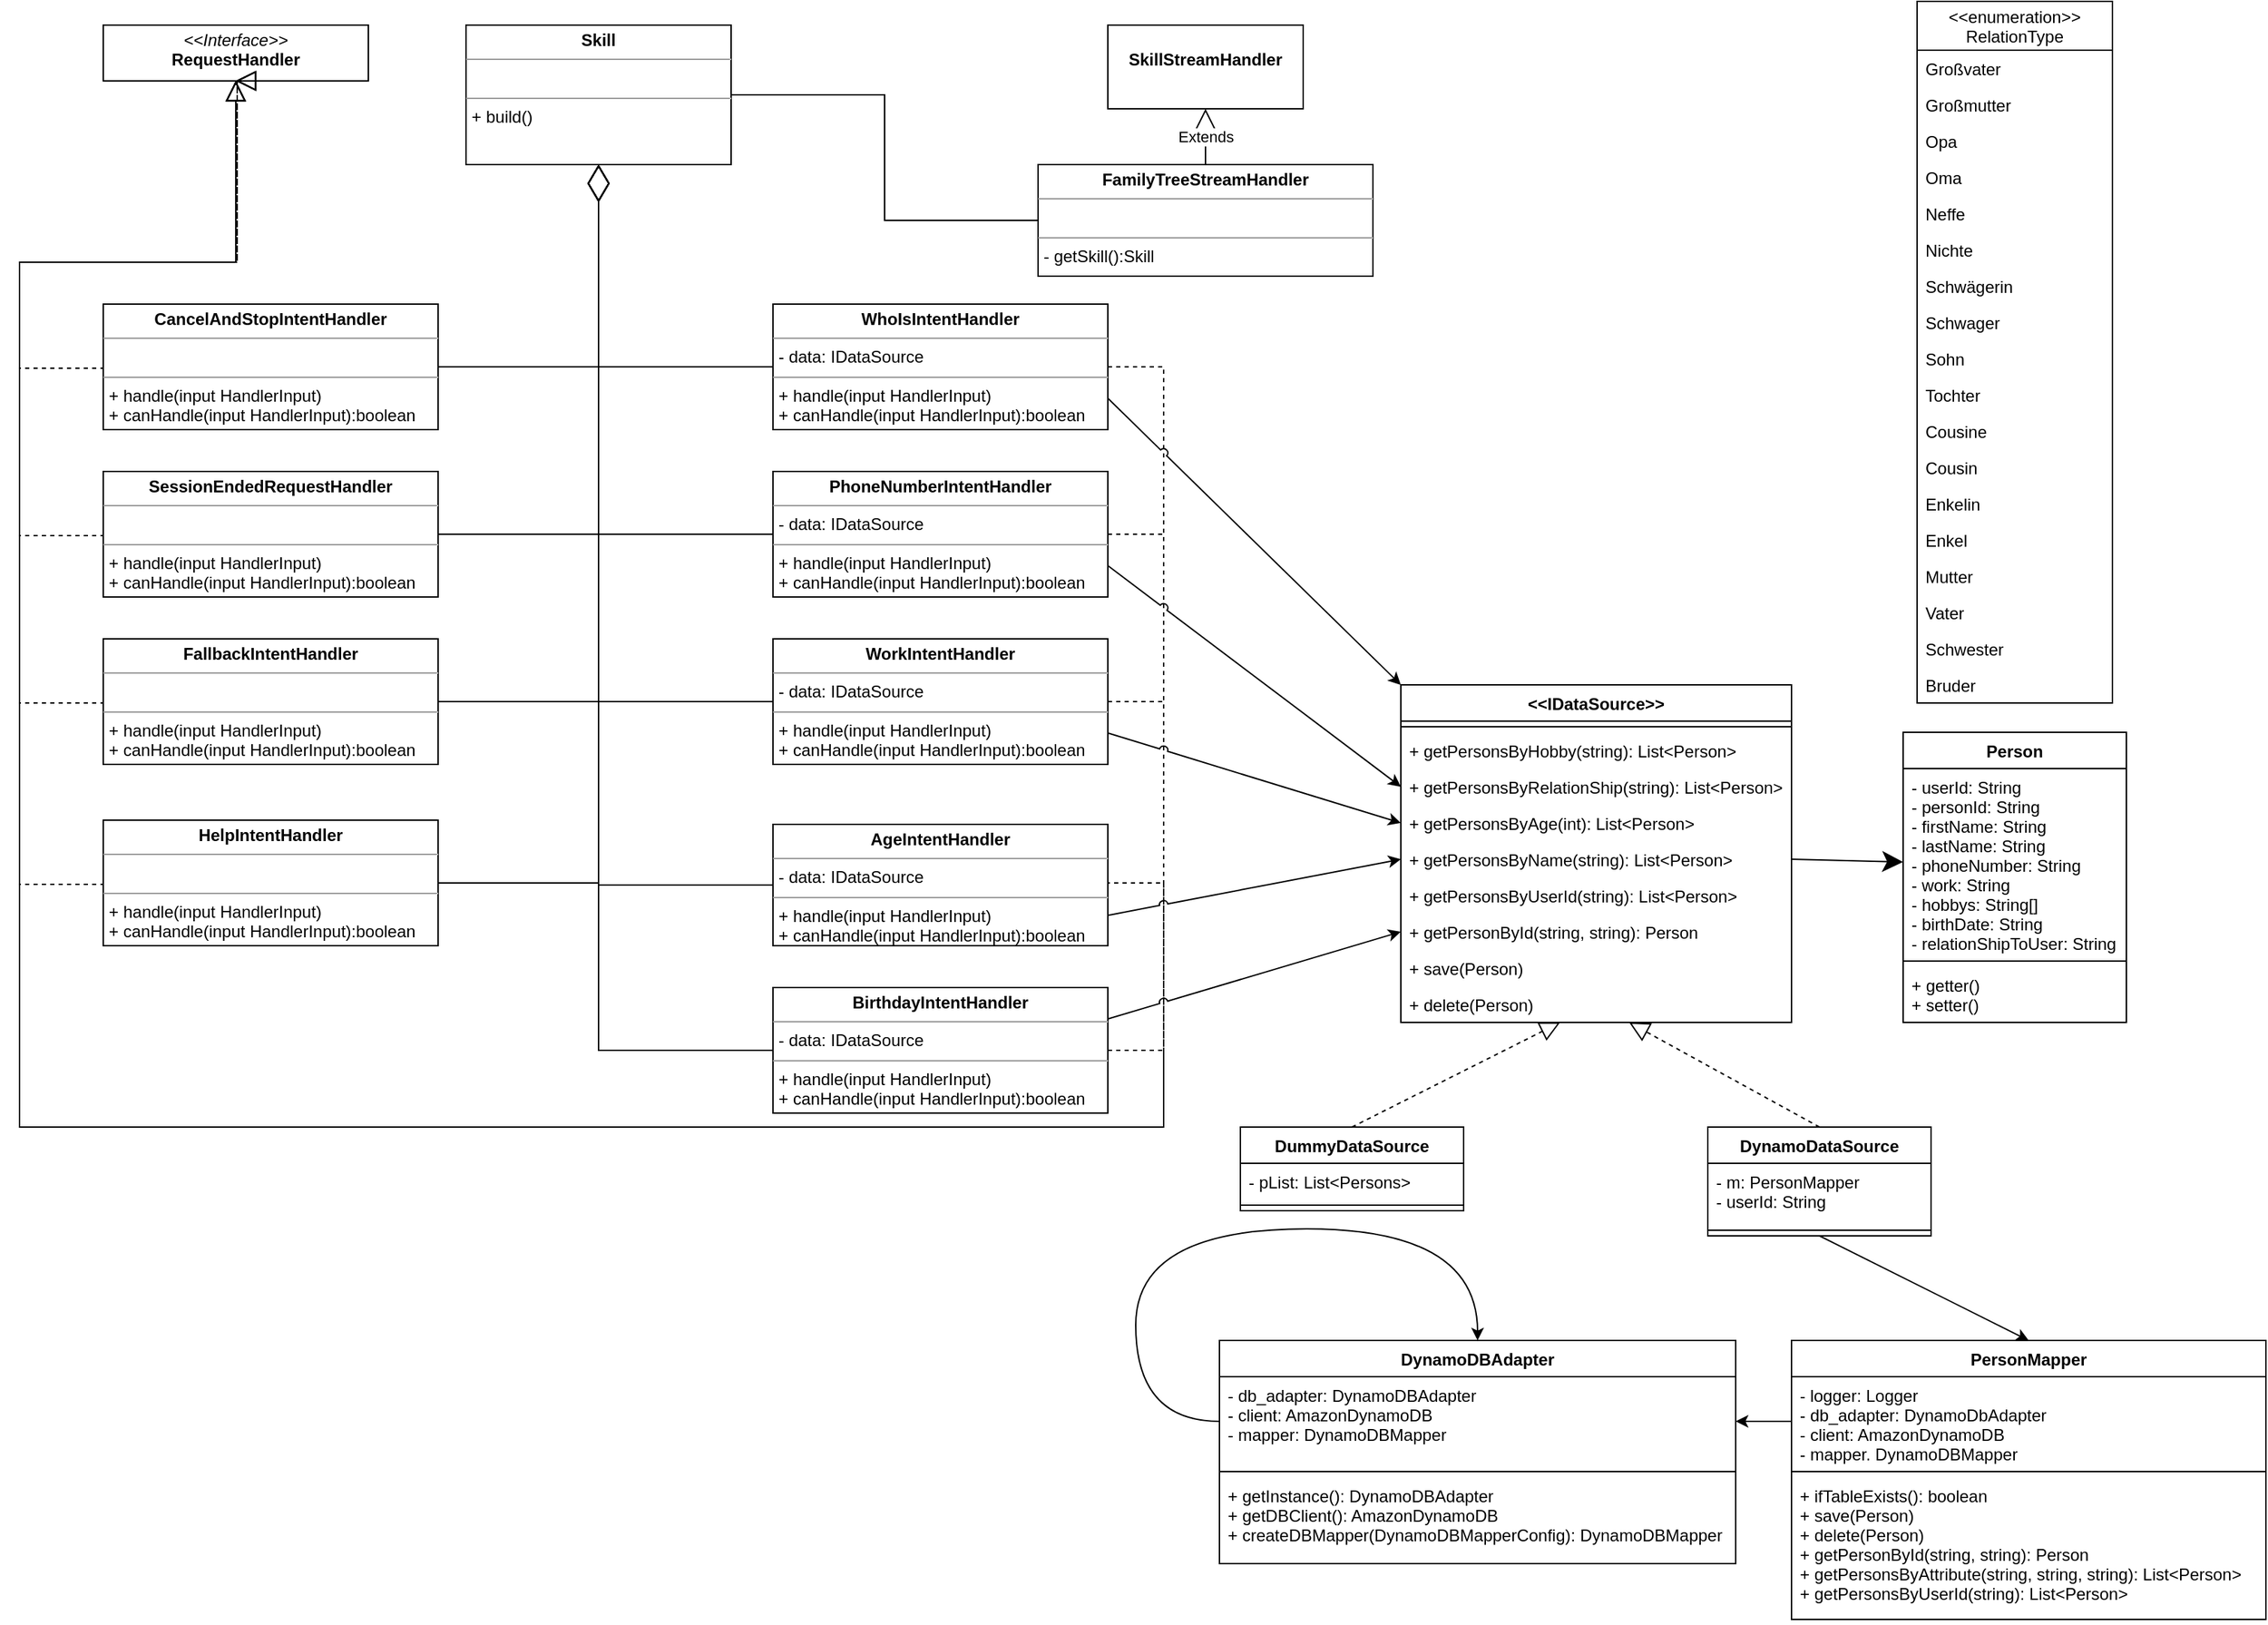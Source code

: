 <mxfile version="12.5.3" type="device"><diagram id="z1X_ZOZIczJUFOJVidxQ" name="Page-1"><mxGraphModel dx="1221" dy="587" grid="1" gridSize="10" guides="1" tooltips="1" connect="1" arrows="1" fold="1" page="1" pageScale="1" pageWidth="827" pageHeight="1169" math="0" shadow="0"><root><mxCell id="0"/><mxCell id="1" parent="0"/><mxCell id="uqap7aCj-Zp5E7sIacbt-1" value="&lt;p style=&quot;margin: 0px ; margin-top: 4px ; text-align: center&quot;&gt;&lt;i&gt;&amp;lt;&amp;lt;Interface&amp;gt;&amp;gt;&lt;/i&gt;&lt;br&gt;&lt;b&gt;RequestHandler&lt;/b&gt;&lt;/p&gt;&lt;p style=&quot;margin: 0px ; margin-left: 4px&quot;&gt;&lt;br&gt;&lt;/p&gt;" style="verticalAlign=top;align=left;overflow=fill;fontSize=12;fontFamily=Helvetica;html=1;" vertex="1" parent="1"><mxGeometry x="90" y="17" width="190" height="40" as="geometry"/></mxCell><mxCell id="uqap7aCj-Zp5E7sIacbt-2" value="&lt;p style=&quot;margin: 0px ; margin-top: 4px ; text-align: center&quot;&gt;&lt;b&gt;Skill&lt;/b&gt;&lt;/p&gt;&lt;hr size=&quot;1&quot;&gt;&lt;p style=&quot;margin: 0px ; margin-left: 4px&quot;&gt;&lt;br&gt;&lt;/p&gt;&lt;hr size=&quot;1&quot;&gt;&lt;p style=&quot;margin: 0px ; margin-left: 4px&quot;&gt;+ build()&lt;br&gt;&lt;/p&gt;" style="verticalAlign=top;align=left;overflow=fill;fontSize=12;fontFamily=Helvetica;html=1;" vertex="1" parent="1"><mxGeometry x="350" y="17" width="190" height="100" as="geometry"/></mxCell><mxCell id="uqap7aCj-Zp5E7sIacbt-3" value="&lt;p style=&quot;margin: 0px ; margin-top: 4px ; text-align: center&quot;&gt;&lt;br&gt;&lt;b&gt;SkillStreamHandler&lt;/b&gt;&lt;/p&gt;" style="verticalAlign=top;align=left;overflow=fill;fontSize=12;fontFamily=Helvetica;html=1;" vertex="1" parent="1"><mxGeometry x="810" y="17" width="140" height="60" as="geometry"/></mxCell><mxCell id="uqap7aCj-Zp5E7sIacbt-4" value="&lt;p style=&quot;margin: 0px ; margin-top: 4px ; text-align: center&quot;&gt;&lt;b&gt;CancelAndStopIntentHandler&lt;/b&gt;&lt;/p&gt;&lt;hr size=&quot;1&quot;&gt;&lt;p style=&quot;margin: 0px ; margin-left: 4px&quot;&gt;&lt;br&gt;&lt;/p&gt;&lt;hr size=&quot;1&quot;&gt;&lt;p style=&quot;margin: 0px ; margin-left: 4px&quot;&gt;+ handle(input HandlerInput)&lt;/p&gt;&lt;p style=&quot;margin: 0px ; margin-left: 4px&quot;&gt;+ canHandle(input HandlerInput):boolean&lt;/p&gt;" style="verticalAlign=top;align=left;overflow=fill;fontSize=12;fontFamily=Helvetica;html=1;" vertex="1" parent="1"><mxGeometry x="90" y="217" width="240" height="90" as="geometry"/></mxCell><mxCell id="uqap7aCj-Zp5E7sIacbt-5" value="&lt;p style=&quot;margin: 0px ; margin-top: 4px ; text-align: center&quot;&gt;&lt;b&gt;SessionEndedRequestHandler&lt;/b&gt;&lt;/p&gt;&lt;hr size=&quot;1&quot;&gt;&lt;p style=&quot;margin: 0px ; margin-left: 4px&quot;&gt;&lt;br&gt;&lt;/p&gt;&lt;hr size=&quot;1&quot;&gt;&lt;p style=&quot;margin: 0px ; margin-left: 4px&quot;&gt;+ handle(input HandlerInput)&lt;/p&gt;&lt;p style=&quot;margin: 0px ; margin-left: 4px&quot;&gt;+ canHandle(input HandlerInput):boolean&lt;/p&gt;" style="verticalAlign=top;align=left;overflow=fill;fontSize=12;fontFamily=Helvetica;html=1;" vertex="1" parent="1"><mxGeometry x="90" y="337" width="240" height="90" as="geometry"/></mxCell><mxCell id="uqap7aCj-Zp5E7sIacbt-6" value="&lt;p style=&quot;margin: 0px ; margin-top: 4px ; text-align: center&quot;&gt;&lt;b&gt;FallbackIntentHandler&lt;/b&gt;&lt;/p&gt;&lt;hr size=&quot;1&quot;&gt;&lt;p style=&quot;margin: 0px ; margin-left: 4px&quot;&gt;&lt;br&gt;&lt;/p&gt;&lt;hr size=&quot;1&quot;&gt;&lt;p style=&quot;margin: 0px ; margin-left: 4px&quot;&gt;+ handle(input HandlerInput)&lt;/p&gt;&lt;p style=&quot;margin: 0px ; margin-left: 4px&quot;&gt;+ canHandle(input HandlerInput):boolean&lt;/p&gt;" style="verticalAlign=top;align=left;overflow=fill;fontSize=12;fontFamily=Helvetica;html=1;" vertex="1" parent="1"><mxGeometry x="90" y="457" width="240" height="90" as="geometry"/></mxCell><mxCell id="uqap7aCj-Zp5E7sIacbt-7" value="&lt;p style=&quot;margin: 0px ; margin-top: 4px ; text-align: center&quot;&gt;&lt;b&gt;HelpIntentHandler&lt;/b&gt;&lt;/p&gt;&lt;hr size=&quot;1&quot;&gt;&lt;p style=&quot;margin: 0px ; margin-left: 4px&quot;&gt;&lt;br&gt;&lt;/p&gt;&lt;hr size=&quot;1&quot;&gt;&lt;p style=&quot;margin: 0px ; margin-left: 4px&quot;&gt;+ handle(input HandlerInput)&lt;/p&gt;&lt;p style=&quot;margin: 0px ; margin-left: 4px&quot;&gt;+ canHandle(input HandlerInput):boolean&lt;/p&gt;" style="verticalAlign=top;align=left;overflow=fill;fontSize=12;fontFamily=Helvetica;html=1;" vertex="1" parent="1"><mxGeometry x="90" y="587" width="240" height="90" as="geometry"/></mxCell><mxCell id="uqap7aCj-Zp5E7sIacbt-8" value="" style="endArrow=diamondThin;endFill=0;endSize=24;html=1;exitX=1;exitY=0.5;exitDx=0;exitDy=0;entryX=0.5;entryY=1;entryDx=0;entryDy=0;rounded=0;edgeStyle=orthogonalEdgeStyle;" edge="1" parent="1" source="uqap7aCj-Zp5E7sIacbt-6" target="uqap7aCj-Zp5E7sIacbt-2"><mxGeometry width="160" relative="1" as="geometry"><mxPoint y="737" as="sourcePoint"/><mxPoint x="160" y="737" as="targetPoint"/></mxGeometry></mxCell><mxCell id="uqap7aCj-Zp5E7sIacbt-9" value="" style="endArrow=diamondThin;endFill=0;endSize=24;html=1;exitX=1;exitY=0.5;exitDx=0;exitDy=0;entryX=0.5;entryY=1;entryDx=0;entryDy=0;edgeStyle=orthogonalEdgeStyle;rounded=0;" edge="1" parent="1" source="uqap7aCj-Zp5E7sIacbt-7" target="uqap7aCj-Zp5E7sIacbt-2"><mxGeometry width="160" relative="1" as="geometry"><mxPoint y="737" as="sourcePoint"/><mxPoint x="160" y="737" as="targetPoint"/></mxGeometry></mxCell><mxCell id="uqap7aCj-Zp5E7sIacbt-10" value="" style="endArrow=diamondThin;endFill=0;endSize=24;html=1;exitX=1;exitY=0.5;exitDx=0;exitDy=0;entryX=0.5;entryY=1;entryDx=0;entryDy=0;edgeStyle=orthogonalEdgeStyle;rounded=0;" edge="1" parent="1" source="uqap7aCj-Zp5E7sIacbt-5" target="uqap7aCj-Zp5E7sIacbt-2"><mxGeometry width="160" relative="1" as="geometry"><mxPoint x="310" y="267" as="sourcePoint"/><mxPoint x="470" y="267" as="targetPoint"/></mxGeometry></mxCell><mxCell id="uqap7aCj-Zp5E7sIacbt-11" value="" style="endArrow=diamondThin;endFill=0;endSize=24;html=1;exitX=1;exitY=0.5;exitDx=0;exitDy=0;entryX=0.5;entryY=1;entryDx=0;entryDy=0;edgeStyle=orthogonalEdgeStyle;rounded=0;" edge="1" parent="1" source="uqap7aCj-Zp5E7sIacbt-4" target="uqap7aCj-Zp5E7sIacbt-2"><mxGeometry width="160" relative="1" as="geometry"><mxPoint y="737" as="sourcePoint"/><mxPoint x="160" y="737" as="targetPoint"/></mxGeometry></mxCell><mxCell id="uqap7aCj-Zp5E7sIacbt-12" value="&lt;p style=&quot;margin: 0px ; margin-top: 4px ; text-align: center&quot;&gt;&lt;b&gt;WhoIsIntentHandler&lt;/b&gt;&lt;/p&gt;&lt;hr size=&quot;1&quot;&gt;&lt;p style=&quot;margin: 0px ; margin-left: 4px&quot;&gt;- data: IDataSource&lt;/p&gt;&lt;hr size=&quot;1&quot;&gt;&lt;p style=&quot;margin: 0px ; margin-left: 4px&quot;&gt;+ handle(input HandlerInput)&lt;/p&gt;&lt;p style=&quot;margin: 0px ; margin-left: 4px&quot;&gt;+ canHandle(input HandlerInput):boolean&lt;/p&gt;" style="verticalAlign=top;align=left;overflow=fill;fontSize=12;fontFamily=Helvetica;html=1;" vertex="1" parent="1"><mxGeometry x="570" y="217" width="240" height="90" as="geometry"/></mxCell><mxCell id="uqap7aCj-Zp5E7sIacbt-13" value="&lt;p style=&quot;margin: 0px ; margin-top: 4px ; text-align: center&quot;&gt;&lt;b&gt;PhoneNumberIntentHandler&lt;/b&gt;&lt;/p&gt;&lt;hr size=&quot;1&quot;&gt;&lt;p style=&quot;margin: 0px ; margin-left: 4px&quot;&gt;- data: IDataSource&lt;/p&gt;&lt;hr size=&quot;1&quot;&gt;&lt;p style=&quot;margin: 0px ; margin-left: 4px&quot;&gt;+ handle(input HandlerInput)&lt;/p&gt;&lt;p style=&quot;margin: 0px ; margin-left: 4px&quot;&gt;+ canHandle(input HandlerInput):boolean&lt;/p&gt;" style="verticalAlign=top;align=left;overflow=fill;fontSize=12;fontFamily=Helvetica;html=1;" vertex="1" parent="1"><mxGeometry x="570" y="337" width="240" height="90" as="geometry"/></mxCell><mxCell id="uqap7aCj-Zp5E7sIacbt-14" value="&lt;p style=&quot;margin: 0px ; margin-top: 4px ; text-align: center&quot;&gt;&lt;b&gt;WorkIntentHandler&lt;/b&gt;&lt;/p&gt;&lt;hr size=&quot;1&quot;&gt;&lt;p style=&quot;margin: 0px ; margin-left: 4px&quot;&gt;- data: IDataSource&lt;/p&gt;&lt;hr size=&quot;1&quot;&gt;&lt;p style=&quot;margin: 0px ; margin-left: 4px&quot;&gt;+ handle(input HandlerInput)&lt;/p&gt;&lt;p style=&quot;margin: 0px ; margin-left: 4px&quot;&gt;+ canHandle(input HandlerInput):boolean&lt;/p&gt;" style="verticalAlign=top;align=left;overflow=fill;fontSize=12;fontFamily=Helvetica;html=1;" vertex="1" parent="1"><mxGeometry x="570" y="457" width="240" height="90" as="geometry"/></mxCell><mxCell id="uqap7aCj-Zp5E7sIacbt-15" value="&lt;p style=&quot;margin: 0px ; margin-top: 4px ; text-align: center&quot;&gt;&lt;b&gt;Age&lt;/b&gt;&lt;b&gt;IntentHandler&lt;/b&gt;&lt;/p&gt;&lt;hr size=&quot;1&quot;&gt;&lt;p style=&quot;margin: 0px ; margin-left: 4px&quot;&gt;- data: IDataSource&lt;/p&gt;&lt;hr size=&quot;1&quot;&gt;&lt;p style=&quot;margin: 0px ; margin-left: 4px&quot;&gt;+ handle(input HandlerInput)&lt;/p&gt;&lt;p style=&quot;margin: 0px ; margin-left: 4px&quot;&gt;+ canHandle(input HandlerInput):boolean&lt;/p&gt;" style="verticalAlign=top;align=left;overflow=fill;fontSize=12;fontFamily=Helvetica;html=1;" vertex="1" parent="1"><mxGeometry x="570" y="590" width="240" height="87" as="geometry"/></mxCell><mxCell id="uqap7aCj-Zp5E7sIacbt-16" value="&lt;p style=&quot;margin: 0px ; margin-top: 4px ; text-align: center&quot;&gt;&lt;b&gt;BirthdayIntentHandler&lt;/b&gt;&lt;/p&gt;&lt;hr size=&quot;1&quot;&gt;&lt;p style=&quot;margin: 0px ; margin-left: 4px&quot;&gt;- data: IDataSource&lt;/p&gt;&lt;hr size=&quot;1&quot;&gt;&lt;p style=&quot;margin: 0px ; margin-left: 4px&quot;&gt;+ handle(input HandlerInput)&lt;/p&gt;&lt;p style=&quot;margin: 0px ; margin-left: 4px&quot;&gt;+ canHandle(input HandlerInput):boolean&lt;/p&gt;" style="verticalAlign=top;align=left;overflow=fill;fontSize=12;fontFamily=Helvetica;html=1;" vertex="1" parent="1"><mxGeometry x="570" y="707" width="240" height="90" as="geometry"/></mxCell><mxCell id="uqap7aCj-Zp5E7sIacbt-17" value="" style="endArrow=diamondThin;endFill=0;endSize=24;html=1;exitX=0;exitY=0.5;exitDx=0;exitDy=0;entryX=0.5;entryY=1;entryDx=0;entryDy=0;edgeStyle=orthogonalEdgeStyle;rounded=0;" edge="1" parent="1" source="uqap7aCj-Zp5E7sIacbt-13" target="uqap7aCj-Zp5E7sIacbt-2"><mxGeometry width="160" relative="1" as="geometry"><mxPoint x="-60" y="857" as="sourcePoint"/><mxPoint x="390" y="767" as="targetPoint"/></mxGeometry></mxCell><mxCell id="uqap7aCj-Zp5E7sIacbt-18" value="" style="endArrow=diamondThin;endFill=0;endSize=24;html=1;exitX=0;exitY=0.5;exitDx=0;exitDy=0;entryX=0.5;entryY=1;entryDx=0;entryDy=0;edgeStyle=orthogonalEdgeStyle;rounded=0;" edge="1" parent="1" source="uqap7aCj-Zp5E7sIacbt-14" target="uqap7aCj-Zp5E7sIacbt-2"><mxGeometry width="160" relative="1" as="geometry"><mxPoint x="-60" y="857" as="sourcePoint"/><mxPoint x="100" y="857" as="targetPoint"/></mxGeometry></mxCell><mxCell id="uqap7aCj-Zp5E7sIacbt-19" value="" style="endArrow=diamondThin;endFill=0;endSize=24;html=1;exitX=0;exitY=0.5;exitDx=0;exitDy=0;entryX=0.5;entryY=1;entryDx=0;entryDy=0;edgeStyle=orthogonalEdgeStyle;rounded=0;" edge="1" parent="1" source="uqap7aCj-Zp5E7sIacbt-16" target="uqap7aCj-Zp5E7sIacbt-2"><mxGeometry width="160" relative="1" as="geometry"><mxPoint x="-60" y="857" as="sourcePoint"/><mxPoint x="100" y="857" as="targetPoint"/></mxGeometry></mxCell><mxCell id="uqap7aCj-Zp5E7sIacbt-20" value="" style="endArrow=diamondThin;endFill=0;endSize=24;html=1;exitX=0;exitY=0.5;exitDx=0;exitDy=0;entryX=0.5;entryY=1;entryDx=0;entryDy=0;edgeStyle=orthogonalEdgeStyle;rounded=0;" edge="1" parent="1" source="uqap7aCj-Zp5E7sIacbt-15" target="uqap7aCj-Zp5E7sIacbt-2"><mxGeometry width="160" relative="1" as="geometry"><mxPoint x="-60" y="857" as="sourcePoint"/><mxPoint x="100" y="857" as="targetPoint"/></mxGeometry></mxCell><mxCell id="uqap7aCj-Zp5E7sIacbt-21" value="" style="endArrow=block;dashed=1;endFill=0;endSize=12;html=1;exitX=0;exitY=0.5;exitDx=0;exitDy=0;entryX=0.5;entryY=1;entryDx=0;entryDy=0;edgeStyle=orthogonalEdgeStyle;rounded=0;" edge="1" parent="1" source="uqap7aCj-Zp5E7sIacbt-7" target="uqap7aCj-Zp5E7sIacbt-1"><mxGeometry width="160" relative="1" as="geometry"><mxPoint y="857" as="sourcePoint"/><mxPoint x="160" y="857" as="targetPoint"/><Array as="points"><mxPoint x="30" y="633"/><mxPoint x="30" y="187"/><mxPoint x="186" y="187"/></Array></mxGeometry></mxCell><mxCell id="uqap7aCj-Zp5E7sIacbt-22" value="" style="endArrow=block;dashed=1;endFill=0;endSize=12;html=1;exitX=0;exitY=0.5;exitDx=0;exitDy=0;entryX=0.5;entryY=1;entryDx=0;entryDy=0;edgeStyle=orthogonalEdgeStyle;rounded=0;" edge="1" parent="1" source="uqap7aCj-Zp5E7sIacbt-6" target="uqap7aCj-Zp5E7sIacbt-1"><mxGeometry width="160" relative="1" as="geometry"><mxPoint x="-50" y="857" as="sourcePoint"/><mxPoint x="110" y="857" as="targetPoint"/><Array as="points"><mxPoint x="30" y="503"/><mxPoint x="30" y="187"/><mxPoint x="186" y="187"/></Array></mxGeometry></mxCell><mxCell id="uqap7aCj-Zp5E7sIacbt-23" value="" style="endArrow=block;dashed=1;endFill=0;endSize=12;html=1;exitX=0;exitY=0.5;exitDx=0;exitDy=0;entryX=0.5;entryY=1;entryDx=0;entryDy=0;edgeStyle=orthogonalEdgeStyle;rounded=0;" edge="1" parent="1" source="uqap7aCj-Zp5E7sIacbt-5" target="uqap7aCj-Zp5E7sIacbt-1"><mxGeometry width="160" relative="1" as="geometry"><mxPoint x="-50" y="857" as="sourcePoint"/><mxPoint x="110" y="857" as="targetPoint"/><Array as="points"><mxPoint x="30" y="383"/><mxPoint x="30" y="187"/><mxPoint x="186" y="187"/></Array></mxGeometry></mxCell><mxCell id="uqap7aCj-Zp5E7sIacbt-24" value="" style="endArrow=block;dashed=1;endFill=0;endSize=12;html=1;exitX=0;exitY=0.5;exitDx=0;exitDy=0;entryX=0.5;entryY=1;entryDx=0;entryDy=0;edgeStyle=orthogonalEdgeStyle;rounded=0;" edge="1" parent="1" source="uqap7aCj-Zp5E7sIacbt-4" target="uqap7aCj-Zp5E7sIacbt-1"><mxGeometry width="160" relative="1" as="geometry"><mxPoint x="-50" y="857" as="sourcePoint"/><mxPoint x="110" y="857" as="targetPoint"/><Array as="points"><mxPoint x="30" y="263"/><mxPoint x="30" y="187"/><mxPoint x="186" y="187"/></Array></mxGeometry></mxCell><mxCell id="uqap7aCj-Zp5E7sIacbt-25" value="" style="endArrow=diamondThin;endFill=0;endSize=24;html=1;exitX=0;exitY=0.5;exitDx=0;exitDy=0;entryX=0.5;entryY=1;entryDx=0;entryDy=0;edgeStyle=orthogonalEdgeStyle;rounded=0;" edge="1" parent="1" source="uqap7aCj-Zp5E7sIacbt-12" target="uqap7aCj-Zp5E7sIacbt-2"><mxGeometry width="160" relative="1" as="geometry"><mxPoint x="-50" y="817" as="sourcePoint"/><mxPoint x="110" y="817" as="targetPoint"/></mxGeometry></mxCell><mxCell id="uqap7aCj-Zp5E7sIacbt-26" value="" style="endArrow=block;dashed=1;endFill=0;endSize=12;html=1;exitX=1;exitY=0.5;exitDx=0;exitDy=0;entryX=0.5;entryY=1;entryDx=0;entryDy=0;edgeStyle=orthogonalEdgeStyle;rounded=0;" edge="1" parent="1" source="uqap7aCj-Zp5E7sIacbt-16" target="uqap7aCj-Zp5E7sIacbt-1"><mxGeometry width="160" relative="1" as="geometry"><mxPoint x="-50" y="817" as="sourcePoint"/><mxPoint x="110" y="817" as="targetPoint"/><Array as="points"><mxPoint x="850" y="752"/><mxPoint x="850" y="807"/><mxPoint x="30" y="807"/><mxPoint x="30" y="187"/><mxPoint x="185" y="187"/></Array></mxGeometry></mxCell><mxCell id="uqap7aCj-Zp5E7sIacbt-27" value="" style="endArrow=block;dashed=1;endFill=0;endSize=12;html=1;exitX=1;exitY=0.5;exitDx=0;exitDy=0;entryX=0.5;entryY=1;entryDx=0;entryDy=0;edgeStyle=orthogonalEdgeStyle;rounded=0;" edge="1" parent="1" source="uqap7aCj-Zp5E7sIacbt-15" target="uqap7aCj-Zp5E7sIacbt-1"><mxGeometry width="160" relative="1" as="geometry"><mxPoint x="-50" y="857" as="sourcePoint"/><mxPoint x="110" y="857" as="targetPoint"/><Array as="points"><mxPoint x="850" y="632"/><mxPoint x="850" y="807"/><mxPoint x="30" y="807"/><mxPoint x="30" y="187"/><mxPoint x="185" y="187"/></Array></mxGeometry></mxCell><mxCell id="uqap7aCj-Zp5E7sIacbt-28" value="" style="endArrow=block;dashed=1;endFill=0;endSize=12;html=1;exitX=1;exitY=0.5;exitDx=0;exitDy=0;entryX=0.5;entryY=1;entryDx=0;entryDy=0;edgeStyle=orthogonalEdgeStyle;rounded=0;" edge="1" parent="1" source="uqap7aCj-Zp5E7sIacbt-14" target="uqap7aCj-Zp5E7sIacbt-1"><mxGeometry width="160" relative="1" as="geometry"><mxPoint x="-50" y="857" as="sourcePoint"/><mxPoint x="110" y="857" as="targetPoint"/><Array as="points"><mxPoint x="850" y="502"/><mxPoint x="850" y="807"/><mxPoint x="30" y="807"/><mxPoint x="30" y="187"/><mxPoint x="185" y="187"/></Array></mxGeometry></mxCell><mxCell id="uqap7aCj-Zp5E7sIacbt-29" value="" style="endArrow=block;dashed=1;endFill=0;endSize=12;html=1;exitX=1;exitY=0.5;exitDx=0;exitDy=0;entryX=0.5;entryY=1;entryDx=0;entryDy=0;edgeStyle=orthogonalEdgeStyle;rounded=0;" edge="1" parent="1" source="uqap7aCj-Zp5E7sIacbt-13" target="uqap7aCj-Zp5E7sIacbt-1"><mxGeometry width="160" relative="1" as="geometry"><mxPoint x="-50" y="857" as="sourcePoint"/><mxPoint x="110" y="857" as="targetPoint"/><Array as="points"><mxPoint x="850" y="382"/><mxPoint x="850" y="807"/><mxPoint x="30" y="807"/><mxPoint x="30" y="187"/><mxPoint x="185" y="187"/></Array></mxGeometry></mxCell><mxCell id="uqap7aCj-Zp5E7sIacbt-30" value="" style="endArrow=block;dashed=1;endFill=0;endSize=12;html=1;exitX=1;exitY=0.5;exitDx=0;exitDy=0;entryX=0.5;entryY=1;entryDx=0;entryDy=0;edgeStyle=orthogonalEdgeStyle;rounded=0;" edge="1" parent="1" source="uqap7aCj-Zp5E7sIacbt-12" target="uqap7aCj-Zp5E7sIacbt-1"><mxGeometry width="160" relative="1" as="geometry"><mxPoint x="110" y="857" as="sourcePoint"/><mxPoint x="270" y="857" as="targetPoint"/><Array as="points"><mxPoint x="850" y="262"/><mxPoint x="850" y="807"/><mxPoint x="30" y="807"/><mxPoint x="30" y="187"/><mxPoint x="185" y="187"/></Array></mxGeometry></mxCell><mxCell id="uqap7aCj-Zp5E7sIacbt-31" value="&lt;p style=&quot;margin: 0px ; margin-top: 4px ; text-align: center&quot;&gt;&lt;b&gt;FamilyTreeStreamHandler&lt;/b&gt;&lt;/p&gt;&lt;hr size=&quot;1&quot;&gt;&lt;p style=&quot;margin: 0px ; margin-left: 4px&quot;&gt;&lt;br&gt;&lt;/p&gt;&lt;hr size=&quot;1&quot;&gt;&lt;p style=&quot;margin: 0px ; margin-left: 4px&quot;&gt;- getSkill():Skill&lt;/p&gt;" style="verticalAlign=top;align=left;overflow=fill;fontSize=12;fontFamily=Helvetica;html=1;" vertex="1" parent="1"><mxGeometry x="760" y="117" width="240" height="80" as="geometry"/></mxCell><mxCell id="uqap7aCj-Zp5E7sIacbt-32" value="Extends" style="endArrow=block;endSize=16;endFill=0;html=1;exitX=0.5;exitY=0;exitDx=0;exitDy=0;entryX=0.5;entryY=1;entryDx=0;entryDy=0;edgeStyle=orthogonalEdgeStyle;" edge="1" parent="1" source="uqap7aCj-Zp5E7sIacbt-31" target="uqap7aCj-Zp5E7sIacbt-3"><mxGeometry width="160" relative="1" as="geometry"><mxPoint x="1020" y="97" as="sourcePoint"/><mxPoint x="1180" y="97" as="targetPoint"/></mxGeometry></mxCell><mxCell id="uqap7aCj-Zp5E7sIacbt-33" value="" style="endArrow=none;html=1;exitX=1;exitY=0.5;exitDx=0;exitDy=0;entryX=0;entryY=0.5;entryDx=0;entryDy=0;edgeStyle=orthogonalEdgeStyle;rounded=0;" edge="1" parent="1" source="uqap7aCj-Zp5E7sIacbt-2" target="uqap7aCj-Zp5E7sIacbt-31"><mxGeometry width="50" height="50" relative="1" as="geometry"><mxPoint x="600" y="-53" as="sourcePoint"/><mxPoint x="650" y="-103" as="targetPoint"/></mxGeometry></mxCell><mxCell id="uqap7aCj-Zp5E7sIacbt-34" value="&lt;&lt;enumeration&gt;&gt;&#10;RelationType" style="swimlane;fontStyle=0;childLayout=stackLayout;horizontal=1;startSize=35;fillColor=none;horizontalStack=0;resizeParent=1;resizeParentMax=0;resizeLast=0;collapsible=1;marginBottom=0;" vertex="1" parent="1"><mxGeometry x="1390" width="140" height="503" as="geometry"/></mxCell><mxCell id="uqap7aCj-Zp5E7sIacbt-35" value="Großvater&#10;" style="text;strokeColor=none;fillColor=none;align=left;verticalAlign=top;spacingLeft=4;spacingRight=4;overflow=hidden;rotatable=0;points=[[0,0.5],[1,0.5]];portConstraint=eastwest;" vertex="1" parent="uqap7aCj-Zp5E7sIacbt-34"><mxGeometry y="35" width="140" height="26" as="geometry"/></mxCell><mxCell id="uqap7aCj-Zp5E7sIacbt-36" value="Großmutter" style="text;strokeColor=none;fillColor=none;align=left;verticalAlign=top;spacingLeft=4;spacingRight=4;overflow=hidden;rotatable=0;points=[[0,0.5],[1,0.5]];portConstraint=eastwest;" vertex="1" parent="uqap7aCj-Zp5E7sIacbt-34"><mxGeometry y="61" width="140" height="26" as="geometry"/></mxCell><mxCell id="uqap7aCj-Zp5E7sIacbt-37" value="Opa" style="text;strokeColor=none;fillColor=none;align=left;verticalAlign=top;spacingLeft=4;spacingRight=4;overflow=hidden;rotatable=0;points=[[0,0.5],[1,0.5]];portConstraint=eastwest;" vertex="1" parent="uqap7aCj-Zp5E7sIacbt-34"><mxGeometry y="87" width="140" height="26" as="geometry"/></mxCell><mxCell id="uqap7aCj-Zp5E7sIacbt-38" value="Oma" style="text;strokeColor=none;fillColor=none;align=left;verticalAlign=top;spacingLeft=4;spacingRight=4;overflow=hidden;rotatable=0;points=[[0,0.5],[1,0.5]];portConstraint=eastwest;" vertex="1" parent="uqap7aCj-Zp5E7sIacbt-34"><mxGeometry y="113" width="140" height="26" as="geometry"/></mxCell><mxCell id="uqap7aCj-Zp5E7sIacbt-39" value="Neffe" style="text;strokeColor=none;fillColor=none;align=left;verticalAlign=top;spacingLeft=4;spacingRight=4;overflow=hidden;rotatable=0;points=[[0,0.5],[1,0.5]];portConstraint=eastwest;" vertex="1" parent="uqap7aCj-Zp5E7sIacbt-34"><mxGeometry y="139" width="140" height="26" as="geometry"/></mxCell><mxCell id="uqap7aCj-Zp5E7sIacbt-40" value="Nichte" style="text;strokeColor=none;fillColor=none;align=left;verticalAlign=top;spacingLeft=4;spacingRight=4;overflow=hidden;rotatable=0;points=[[0,0.5],[1,0.5]];portConstraint=eastwest;" vertex="1" parent="uqap7aCj-Zp5E7sIacbt-34"><mxGeometry y="165" width="140" height="26" as="geometry"/></mxCell><mxCell id="uqap7aCj-Zp5E7sIacbt-41" value="Schwägerin" style="text;strokeColor=none;fillColor=none;align=left;verticalAlign=top;spacingLeft=4;spacingRight=4;overflow=hidden;rotatable=0;points=[[0,0.5],[1,0.5]];portConstraint=eastwest;" vertex="1" parent="uqap7aCj-Zp5E7sIacbt-34"><mxGeometry y="191" width="140" height="26" as="geometry"/></mxCell><mxCell id="uqap7aCj-Zp5E7sIacbt-42" value="Schwager" style="text;strokeColor=none;fillColor=none;align=left;verticalAlign=top;spacingLeft=4;spacingRight=4;overflow=hidden;rotatable=0;points=[[0,0.5],[1,0.5]];portConstraint=eastwest;" vertex="1" parent="uqap7aCj-Zp5E7sIacbt-34"><mxGeometry y="217" width="140" height="26" as="geometry"/></mxCell><mxCell id="uqap7aCj-Zp5E7sIacbt-43" value="Sohn" style="text;strokeColor=none;fillColor=none;align=left;verticalAlign=top;spacingLeft=4;spacingRight=4;overflow=hidden;rotatable=0;points=[[0,0.5],[1,0.5]];portConstraint=eastwest;" vertex="1" parent="uqap7aCj-Zp5E7sIacbt-34"><mxGeometry y="243" width="140" height="26" as="geometry"/></mxCell><mxCell id="uqap7aCj-Zp5E7sIacbt-44" value="Tochter" style="text;strokeColor=none;fillColor=none;align=left;verticalAlign=top;spacingLeft=4;spacingRight=4;overflow=hidden;rotatable=0;points=[[0,0.5],[1,0.5]];portConstraint=eastwest;" vertex="1" parent="uqap7aCj-Zp5E7sIacbt-34"><mxGeometry y="269" width="140" height="26" as="geometry"/></mxCell><mxCell id="uqap7aCj-Zp5E7sIacbt-45" value="Cousine" style="text;strokeColor=none;fillColor=none;align=left;verticalAlign=top;spacingLeft=4;spacingRight=4;overflow=hidden;rotatable=0;points=[[0,0.5],[1,0.5]];portConstraint=eastwest;" vertex="1" parent="uqap7aCj-Zp5E7sIacbt-34"><mxGeometry y="295" width="140" height="26" as="geometry"/></mxCell><mxCell id="uqap7aCj-Zp5E7sIacbt-46" value="Cousin" style="text;strokeColor=none;fillColor=none;align=left;verticalAlign=top;spacingLeft=4;spacingRight=4;overflow=hidden;rotatable=0;points=[[0,0.5],[1,0.5]];portConstraint=eastwest;" vertex="1" parent="uqap7aCj-Zp5E7sIacbt-34"><mxGeometry y="321" width="140" height="26" as="geometry"/></mxCell><mxCell id="uqap7aCj-Zp5E7sIacbt-47" value="Enkelin" style="text;strokeColor=none;fillColor=none;align=left;verticalAlign=top;spacingLeft=4;spacingRight=4;overflow=hidden;rotatable=0;points=[[0,0.5],[1,0.5]];portConstraint=eastwest;" vertex="1" parent="uqap7aCj-Zp5E7sIacbt-34"><mxGeometry y="347" width="140" height="26" as="geometry"/></mxCell><mxCell id="uqap7aCj-Zp5E7sIacbt-48" value="Enkel" style="text;strokeColor=none;fillColor=none;align=left;verticalAlign=top;spacingLeft=4;spacingRight=4;overflow=hidden;rotatable=0;points=[[0,0.5],[1,0.5]];portConstraint=eastwest;" vertex="1" parent="uqap7aCj-Zp5E7sIacbt-34"><mxGeometry y="373" width="140" height="26" as="geometry"/></mxCell><mxCell id="uqap7aCj-Zp5E7sIacbt-49" value="Mutter" style="text;strokeColor=none;fillColor=none;align=left;verticalAlign=top;spacingLeft=4;spacingRight=4;overflow=hidden;rotatable=0;points=[[0,0.5],[1,0.5]];portConstraint=eastwest;" vertex="1" parent="uqap7aCj-Zp5E7sIacbt-34"><mxGeometry y="399" width="140" height="26" as="geometry"/></mxCell><mxCell id="uqap7aCj-Zp5E7sIacbt-50" value="Vater" style="text;strokeColor=none;fillColor=none;align=left;verticalAlign=top;spacingLeft=4;spacingRight=4;overflow=hidden;rotatable=0;points=[[0,0.5],[1,0.5]];portConstraint=eastwest;" vertex="1" parent="uqap7aCj-Zp5E7sIacbt-34"><mxGeometry y="425" width="140" height="26" as="geometry"/></mxCell><mxCell id="uqap7aCj-Zp5E7sIacbt-51" value="Schwester" style="text;strokeColor=none;fillColor=none;align=left;verticalAlign=top;spacingLeft=4;spacingRight=4;overflow=hidden;rotatable=0;points=[[0,0.5],[1,0.5]];portConstraint=eastwest;" vertex="1" parent="uqap7aCj-Zp5E7sIacbt-34"><mxGeometry y="451" width="140" height="26" as="geometry"/></mxCell><mxCell id="uqap7aCj-Zp5E7sIacbt-52" value="Bruder" style="text;strokeColor=none;fillColor=none;align=left;verticalAlign=top;spacingLeft=4;spacingRight=4;overflow=hidden;rotatable=0;points=[[0,0.5],[1,0.5]];portConstraint=eastwest;" vertex="1" parent="uqap7aCj-Zp5E7sIacbt-34"><mxGeometry y="477" width="140" height="26" as="geometry"/></mxCell><mxCell id="uqap7aCj-Zp5E7sIacbt-53" value="&lt;&lt;IDataSource&gt;&gt;" style="swimlane;fontStyle=1;align=center;verticalAlign=top;childLayout=stackLayout;horizontal=1;startSize=26;horizontalStack=0;resizeParent=1;resizeParentMax=0;resizeLast=0;collapsible=1;marginBottom=0;" vertex="1" parent="1"><mxGeometry x="1020" y="490" width="280" height="242" as="geometry"/></mxCell><mxCell id="uqap7aCj-Zp5E7sIacbt-55" value="" style="line;strokeWidth=1;fillColor=none;align=left;verticalAlign=middle;spacingTop=-1;spacingLeft=3;spacingRight=3;rotatable=0;labelPosition=right;points=[];portConstraint=eastwest;" vertex="1" parent="uqap7aCj-Zp5E7sIacbt-53"><mxGeometry y="26" width="280" height="8" as="geometry"/></mxCell><mxCell id="uqap7aCj-Zp5E7sIacbt-56" value="+ getPersonsByHobby(string): List&lt;Person&gt;" style="text;strokeColor=none;fillColor=none;align=left;verticalAlign=top;spacingLeft=4;spacingRight=4;overflow=hidden;rotatable=0;points=[[0,0.5],[1,0.5]];portConstraint=eastwest;" vertex="1" parent="uqap7aCj-Zp5E7sIacbt-53"><mxGeometry y="34" width="280" height="26" as="geometry"/></mxCell><mxCell id="uqap7aCj-Zp5E7sIacbt-57" value="+ getPersonsByRelationShip(string): List&lt;Person&gt;" style="text;strokeColor=none;fillColor=none;align=left;verticalAlign=top;spacingLeft=4;spacingRight=4;overflow=hidden;rotatable=0;points=[[0,0.5],[1,0.5]];portConstraint=eastwest;" vertex="1" parent="uqap7aCj-Zp5E7sIacbt-53"><mxGeometry y="60" width="280" height="26" as="geometry"/></mxCell><mxCell id="uqap7aCj-Zp5E7sIacbt-58" value="+ getPersonsByAge(int): List&lt;Person&gt;" style="text;strokeColor=none;fillColor=none;align=left;verticalAlign=top;spacingLeft=4;spacingRight=4;overflow=hidden;rotatable=0;points=[[0,0.5],[1,0.5]];portConstraint=eastwest;" vertex="1" parent="uqap7aCj-Zp5E7sIacbt-53"><mxGeometry y="86" width="280" height="26" as="geometry"/></mxCell><mxCell id="uqap7aCj-Zp5E7sIacbt-59" value="+ getPersonsByName(string): List&lt;Person&gt;" style="text;strokeColor=none;fillColor=none;align=left;verticalAlign=top;spacingLeft=4;spacingRight=4;overflow=hidden;rotatable=0;points=[[0,0.5],[1,0.5]];portConstraint=eastwest;" vertex="1" parent="uqap7aCj-Zp5E7sIacbt-53"><mxGeometry y="112" width="280" height="26" as="geometry"/></mxCell><mxCell id="uqap7aCj-Zp5E7sIacbt-70" value="+ getPersonsByUserId(string): List&lt;Person&gt;" style="text;strokeColor=none;fillColor=none;align=left;verticalAlign=top;spacingLeft=4;spacingRight=4;overflow=hidden;rotatable=0;points=[[0,0.5],[1,0.5]];portConstraint=eastwest;" vertex="1" parent="uqap7aCj-Zp5E7sIacbt-53"><mxGeometry y="138" width="280" height="26" as="geometry"/></mxCell><mxCell id="uqap7aCj-Zp5E7sIacbt-60" value="+ getPersonById(string, string): Person" style="text;strokeColor=none;fillColor=none;align=left;verticalAlign=top;spacingLeft=4;spacingRight=4;overflow=hidden;rotatable=0;points=[[0,0.5],[1,0.5]];portConstraint=eastwest;" vertex="1" parent="uqap7aCj-Zp5E7sIacbt-53"><mxGeometry y="164" width="280" height="26" as="geometry"/></mxCell><mxCell id="uqap7aCj-Zp5E7sIacbt-71" value="+ save(Person)" style="text;strokeColor=none;fillColor=none;align=left;verticalAlign=top;spacingLeft=4;spacingRight=4;overflow=hidden;rotatable=0;points=[[0,0.5],[1,0.5]];portConstraint=eastwest;" vertex="1" parent="uqap7aCj-Zp5E7sIacbt-53"><mxGeometry y="190" width="280" height="26" as="geometry"/></mxCell><mxCell id="uqap7aCj-Zp5E7sIacbt-66" value="+ delete(Person)" style="text;strokeColor=none;fillColor=none;align=left;verticalAlign=top;spacingLeft=4;spacingRight=4;overflow=hidden;rotatable=0;points=[[0,0.5],[1,0.5]];portConstraint=eastwest;" vertex="1" parent="uqap7aCj-Zp5E7sIacbt-53"><mxGeometry y="216" width="280" height="26" as="geometry"/></mxCell><mxCell id="uqap7aCj-Zp5E7sIacbt-61" value="" style="endArrow=classic;html=1;exitX=1;exitY=0.25;exitDx=0;exitDy=0;entryX=0;entryY=0.5;entryDx=0;entryDy=0;jumpStyle=arc;endFill=1;startArrow=none;startFill=0;" edge="1" parent="1" source="uqap7aCj-Zp5E7sIacbt-16" target="uqap7aCj-Zp5E7sIacbt-60"><mxGeometry width="50" height="50" relative="1" as="geometry"><mxPoint x="910" y="530" as="sourcePoint"/><mxPoint x="960" y="480" as="targetPoint"/></mxGeometry></mxCell><mxCell id="uqap7aCj-Zp5E7sIacbt-62" value="" style="endArrow=none;html=1;exitX=0;exitY=0.5;exitDx=0;exitDy=0;entryX=1;entryY=0.75;entryDx=0;entryDy=0;jumpStyle=arc;endFill=0;startArrow=classic;startFill=1;" edge="1" parent="1" source="uqap7aCj-Zp5E7sIacbt-59" target="uqap7aCj-Zp5E7sIacbt-15"><mxGeometry width="50" height="50" relative="1" as="geometry"><mxPoint x="910" y="500" as="sourcePoint"/><mxPoint x="960" y="450" as="targetPoint"/></mxGeometry></mxCell><mxCell id="uqap7aCj-Zp5E7sIacbt-63" value="" style="endArrow=none;html=1;exitX=0;exitY=0.5;exitDx=0;exitDy=0;entryX=1;entryY=0.75;entryDx=0;entryDy=0;jumpStyle=arc;endFill=0;startArrow=classic;startFill=1;" edge="1" parent="1" source="uqap7aCj-Zp5E7sIacbt-58" target="uqap7aCj-Zp5E7sIacbt-14"><mxGeometry width="50" height="50" relative="1" as="geometry"><mxPoint x="900" y="500" as="sourcePoint"/><mxPoint x="950" y="450" as="targetPoint"/></mxGeometry></mxCell><mxCell id="uqap7aCj-Zp5E7sIacbt-64" value="" style="endArrow=none;html=1;exitX=0;exitY=0.5;exitDx=0;exitDy=0;entryX=1;entryY=0.75;entryDx=0;entryDy=0;jumpStyle=arc;endFill=0;startArrow=classic;startFill=1;" edge="1" parent="1" source="uqap7aCj-Zp5E7sIacbt-57" target="uqap7aCj-Zp5E7sIacbt-13"><mxGeometry width="50" height="50" relative="1" as="geometry"><mxPoint x="930" y="470" as="sourcePoint"/><mxPoint x="980" y="420" as="targetPoint"/></mxGeometry></mxCell><mxCell id="uqap7aCj-Zp5E7sIacbt-65" value="" style="endArrow=none;html=1;exitX=0;exitY=0;exitDx=0;exitDy=0;entryX=1;entryY=0.75;entryDx=0;entryDy=0;jumpStyle=arc;endFill=0;startArrow=classic;startFill=1;" edge="1" parent="1" source="uqap7aCj-Zp5E7sIacbt-53" target="uqap7aCj-Zp5E7sIacbt-12"><mxGeometry width="50" height="50" relative="1" as="geometry"><mxPoint x="970" y="626" as="sourcePoint"/><mxPoint x="980" y="430" as="targetPoint"/></mxGeometry></mxCell><mxCell id="uqap7aCj-Zp5E7sIacbt-72" value="Person" style="swimlane;fontStyle=1;align=center;verticalAlign=top;childLayout=stackLayout;horizontal=1;startSize=26;horizontalStack=0;resizeParent=1;resizeParentMax=0;resizeLast=0;collapsible=1;marginBottom=0;" vertex="1" parent="1"><mxGeometry x="1380" y="524" width="160" height="208" as="geometry"/></mxCell><mxCell id="uqap7aCj-Zp5E7sIacbt-73" value="- userId: String&#10;- personId: String&#10;- firstName: String&#10;- lastName: String&#10;- phoneNumber: String&#10;- work: String&#10;- hobbys: String[]&#10;- birthDate: String&#10;- relationShipToUser: String" style="text;strokeColor=none;fillColor=none;align=left;verticalAlign=top;spacingLeft=4;spacingRight=4;overflow=hidden;rotatable=0;points=[[0,0.5],[1,0.5]];portConstraint=eastwest;" vertex="1" parent="uqap7aCj-Zp5E7sIacbt-72"><mxGeometry y="26" width="160" height="134" as="geometry"/></mxCell><mxCell id="uqap7aCj-Zp5E7sIacbt-74" value="" style="line;strokeWidth=1;fillColor=none;align=left;verticalAlign=middle;spacingTop=-1;spacingLeft=3;spacingRight=3;rotatable=0;labelPosition=right;points=[];portConstraint=eastwest;" vertex="1" parent="uqap7aCj-Zp5E7sIacbt-72"><mxGeometry y="160" width="160" height="8" as="geometry"/></mxCell><mxCell id="uqap7aCj-Zp5E7sIacbt-75" value="+ getter()&#10;+ setter()" style="text;strokeColor=none;fillColor=none;align=left;verticalAlign=top;spacingLeft=4;spacingRight=4;overflow=hidden;rotatable=0;points=[[0,0.5],[1,0.5]];portConstraint=eastwest;" vertex="1" parent="uqap7aCj-Zp5E7sIacbt-72"><mxGeometry y="168" width="160" height="40" as="geometry"/></mxCell><mxCell id="uqap7aCj-Zp5E7sIacbt-77" value="" style="endArrow=classic;endFill=1;endSize=12;html=1;exitX=1;exitY=0.5;exitDx=0;exitDy=0;entryX=0;entryY=0.5;entryDx=0;entryDy=0;" edge="1" parent="1" source="uqap7aCj-Zp5E7sIacbt-59" target="uqap7aCj-Zp5E7sIacbt-73"><mxGeometry width="160" relative="1" as="geometry"><mxPoint x="1270" y="800" as="sourcePoint"/><mxPoint x="1430" y="800" as="targetPoint"/></mxGeometry></mxCell><mxCell id="uqap7aCj-Zp5E7sIacbt-78" value="DummyDataSource" style="swimlane;fontStyle=1;align=center;verticalAlign=top;childLayout=stackLayout;horizontal=1;startSize=26;horizontalStack=0;resizeParent=1;resizeParentMax=0;resizeLast=0;collapsible=1;marginBottom=0;" vertex="1" parent="1"><mxGeometry x="905" y="807" width="160" height="60" as="geometry"/></mxCell><mxCell id="uqap7aCj-Zp5E7sIacbt-79" value="- pList: List&lt;Persons&gt;" style="text;strokeColor=none;fillColor=none;align=left;verticalAlign=top;spacingLeft=4;spacingRight=4;overflow=hidden;rotatable=0;points=[[0,0.5],[1,0.5]];portConstraint=eastwest;" vertex="1" parent="uqap7aCj-Zp5E7sIacbt-78"><mxGeometry y="26" width="160" height="26" as="geometry"/></mxCell><mxCell id="uqap7aCj-Zp5E7sIacbt-80" value="" style="line;strokeWidth=1;fillColor=none;align=left;verticalAlign=middle;spacingTop=-1;spacingLeft=3;spacingRight=3;rotatable=0;labelPosition=right;points=[];portConstraint=eastwest;" vertex="1" parent="uqap7aCj-Zp5E7sIacbt-78"><mxGeometry y="52" width="160" height="8" as="geometry"/></mxCell><mxCell id="uqap7aCj-Zp5E7sIacbt-82" value="" style="endArrow=block;dashed=1;endFill=0;endSize=12;html=1;exitX=0.5;exitY=0;exitDx=0;exitDy=0;" edge="1" parent="1" source="uqap7aCj-Zp5E7sIacbt-78" target="uqap7aCj-Zp5E7sIacbt-66"><mxGeometry width="160" relative="1" as="geometry"><mxPoint x="1030" y="1000" as="sourcePoint"/><mxPoint x="1120" y="807" as="targetPoint"/></mxGeometry></mxCell><mxCell id="uqap7aCj-Zp5E7sIacbt-83" value="DynamoDataSource" style="swimlane;fontStyle=1;align=center;verticalAlign=top;childLayout=stackLayout;horizontal=1;startSize=26;horizontalStack=0;resizeParent=1;resizeParentMax=0;resizeLast=0;collapsible=1;marginBottom=0;" vertex="1" parent="1"><mxGeometry x="1240" y="807" width="160" height="78" as="geometry"/></mxCell><mxCell id="uqap7aCj-Zp5E7sIacbt-84" value="- m: PersonMapper&#10;- userId: String" style="text;strokeColor=none;fillColor=none;align=left;verticalAlign=top;spacingLeft=4;spacingRight=4;overflow=hidden;rotatable=0;points=[[0,0.5],[1,0.5]];portConstraint=eastwest;" vertex="1" parent="uqap7aCj-Zp5E7sIacbt-83"><mxGeometry y="26" width="160" height="44" as="geometry"/></mxCell><mxCell id="uqap7aCj-Zp5E7sIacbt-85" value="" style="line;strokeWidth=1;fillColor=none;align=left;verticalAlign=middle;spacingTop=-1;spacingLeft=3;spacingRight=3;rotatable=0;labelPosition=right;points=[];portConstraint=eastwest;" vertex="1" parent="uqap7aCj-Zp5E7sIacbt-83"><mxGeometry y="70" width="160" height="8" as="geometry"/></mxCell><mxCell id="uqap7aCj-Zp5E7sIacbt-87" value="" style="endArrow=block;dashed=1;endFill=0;endSize=12;html=1;exitX=0.5;exitY=0;exitDx=0;exitDy=0;" edge="1" parent="1" source="uqap7aCj-Zp5E7sIacbt-83" target="uqap7aCj-Zp5E7sIacbt-66"><mxGeometry width="160" relative="1" as="geometry"><mxPoint x="790" y="950" as="sourcePoint"/><mxPoint x="1230" y="780" as="targetPoint"/></mxGeometry></mxCell><mxCell id="uqap7aCj-Zp5E7sIacbt-88" value="PersonMapper" style="swimlane;fontStyle=1;align=center;verticalAlign=top;childLayout=stackLayout;horizontal=1;startSize=26;horizontalStack=0;resizeParent=1;resizeParentMax=0;resizeLast=0;collapsible=1;marginBottom=0;" vertex="1" parent="1"><mxGeometry x="1300" y="960" width="340" height="200" as="geometry"/></mxCell><mxCell id="uqap7aCj-Zp5E7sIacbt-89" value="- logger: Logger&#10;- db_adapter: DynamoDbAdapter&#10;- client: AmazonDynamoDB&#10;- mapper. DynamoDBMapper" style="text;strokeColor=none;fillColor=none;align=left;verticalAlign=top;spacingLeft=4;spacingRight=4;overflow=hidden;rotatable=0;points=[[0,0.5],[1,0.5]];portConstraint=eastwest;" vertex="1" parent="uqap7aCj-Zp5E7sIacbt-88"><mxGeometry y="26" width="340" height="64" as="geometry"/></mxCell><mxCell id="uqap7aCj-Zp5E7sIacbt-90" value="" style="line;strokeWidth=1;fillColor=none;align=left;verticalAlign=middle;spacingTop=-1;spacingLeft=3;spacingRight=3;rotatable=0;labelPosition=right;points=[];portConstraint=eastwest;" vertex="1" parent="uqap7aCj-Zp5E7sIacbt-88"><mxGeometry y="90" width="340" height="8" as="geometry"/></mxCell><mxCell id="uqap7aCj-Zp5E7sIacbt-91" value="+ ifTableExists(): boolean&#10;+ save(Person)&#10;+ delete(Person)&#10;+ getPersonById(string, string): Person&#10;+ getPersonsByAttribute(string, string, string): List&lt;Person&gt;&#10;+ getPersonsByUserId(string): List&lt;Person&gt;" style="text;strokeColor=none;fillColor=none;align=left;verticalAlign=top;spacingLeft=4;spacingRight=4;overflow=hidden;rotatable=0;points=[[0,0.5],[1,0.5]];portConstraint=eastwest;" vertex="1" parent="uqap7aCj-Zp5E7sIacbt-88"><mxGeometry y="98" width="340" height="102" as="geometry"/></mxCell><mxCell id="uqap7aCj-Zp5E7sIacbt-94" value="" style="endArrow=classic;html=1;exitX=0.5;exitY=1;exitDx=0;exitDy=0;jumpStyle=arc;endFill=1;startArrow=none;startFill=0;entryX=0.5;entryY=0;entryDx=0;entryDy=0;" edge="1" parent="1" source="uqap7aCj-Zp5E7sIacbt-83" target="uqap7aCj-Zp5E7sIacbt-88"><mxGeometry width="50" height="50" relative="1" as="geometry"><mxPoint x="680" y="1150" as="sourcePoint"/><mxPoint x="1390" y="960" as="targetPoint"/></mxGeometry></mxCell><mxCell id="uqap7aCj-Zp5E7sIacbt-95" value="DynamoDBAdapter" style="swimlane;fontStyle=1;align=center;verticalAlign=top;childLayout=stackLayout;horizontal=1;startSize=26;horizontalStack=0;resizeParent=1;resizeParentMax=0;resizeLast=0;collapsible=1;marginBottom=0;" vertex="1" parent="1"><mxGeometry x="890" y="960" width="370" height="160" as="geometry"/></mxCell><mxCell id="uqap7aCj-Zp5E7sIacbt-96" value="- db_adapter: DynamoDBAdapter&#10;- client: AmazonDynamoDB&#10;- mapper: DynamoDBMapper" style="text;strokeColor=none;fillColor=none;align=left;verticalAlign=top;spacingLeft=4;spacingRight=4;overflow=hidden;rotatable=0;points=[[0,0.5],[1,0.5]];portConstraint=eastwest;" vertex="1" parent="uqap7aCj-Zp5E7sIacbt-95"><mxGeometry y="26" width="370" height="64" as="geometry"/></mxCell><mxCell id="uqap7aCj-Zp5E7sIacbt-97" value="" style="line;strokeWidth=1;fillColor=none;align=left;verticalAlign=middle;spacingTop=-1;spacingLeft=3;spacingRight=3;rotatable=0;labelPosition=right;points=[];portConstraint=eastwest;" vertex="1" parent="uqap7aCj-Zp5E7sIacbt-95"><mxGeometry y="90" width="370" height="8" as="geometry"/></mxCell><mxCell id="uqap7aCj-Zp5E7sIacbt-98" value="+ getInstance(): DynamoDBAdapter&#10;+ getDBClient(): AmazonDynamoDB&#10;+ createDBMapper(DynamoDBMapperConfig): DynamoDBMapper" style="text;strokeColor=none;fillColor=none;align=left;verticalAlign=top;spacingLeft=4;spacingRight=4;overflow=hidden;rotatable=0;points=[[0,0.5],[1,0.5]];portConstraint=eastwest;" vertex="1" parent="uqap7aCj-Zp5E7sIacbt-95"><mxGeometry y="98" width="370" height="62" as="geometry"/></mxCell><mxCell id="uqap7aCj-Zp5E7sIacbt-99" value="" style="endArrow=classic;html=1;exitX=0;exitY=0.5;exitDx=0;exitDy=0;entryX=0.5;entryY=0;entryDx=0;entryDy=0;edgeStyle=orthogonalEdgeStyle;curved=1;" edge="1" parent="uqap7aCj-Zp5E7sIacbt-95" source="uqap7aCj-Zp5E7sIacbt-96" target="uqap7aCj-Zp5E7sIacbt-95"><mxGeometry width="50" height="50" relative="1" as="geometry"><mxPoint x="-50" y="-10" as="sourcePoint"/><mxPoint y="-60" as="targetPoint"/><Array as="points"><mxPoint x="-60" y="58"/><mxPoint x="-60" y="-80"/><mxPoint x="185" y="-80"/></Array></mxGeometry></mxCell><mxCell id="uqap7aCj-Zp5E7sIacbt-100" value="" style="endArrow=classic;html=1;exitX=0;exitY=0.5;exitDx=0;exitDy=0;entryX=1;entryY=0.5;entryDx=0;entryDy=0;jumpStyle=arc;endFill=1;startArrow=none;startFill=0;" edge="1" parent="1" source="uqap7aCj-Zp5E7sIacbt-89" target="uqap7aCj-Zp5E7sIacbt-96"><mxGeometry width="50" height="50" relative="1" as="geometry"><mxPoint x="280" y="950" as="sourcePoint"/><mxPoint x="230" y="983" as="targetPoint"/></mxGeometry></mxCell></root></mxGraphModel></diagram></mxfile>